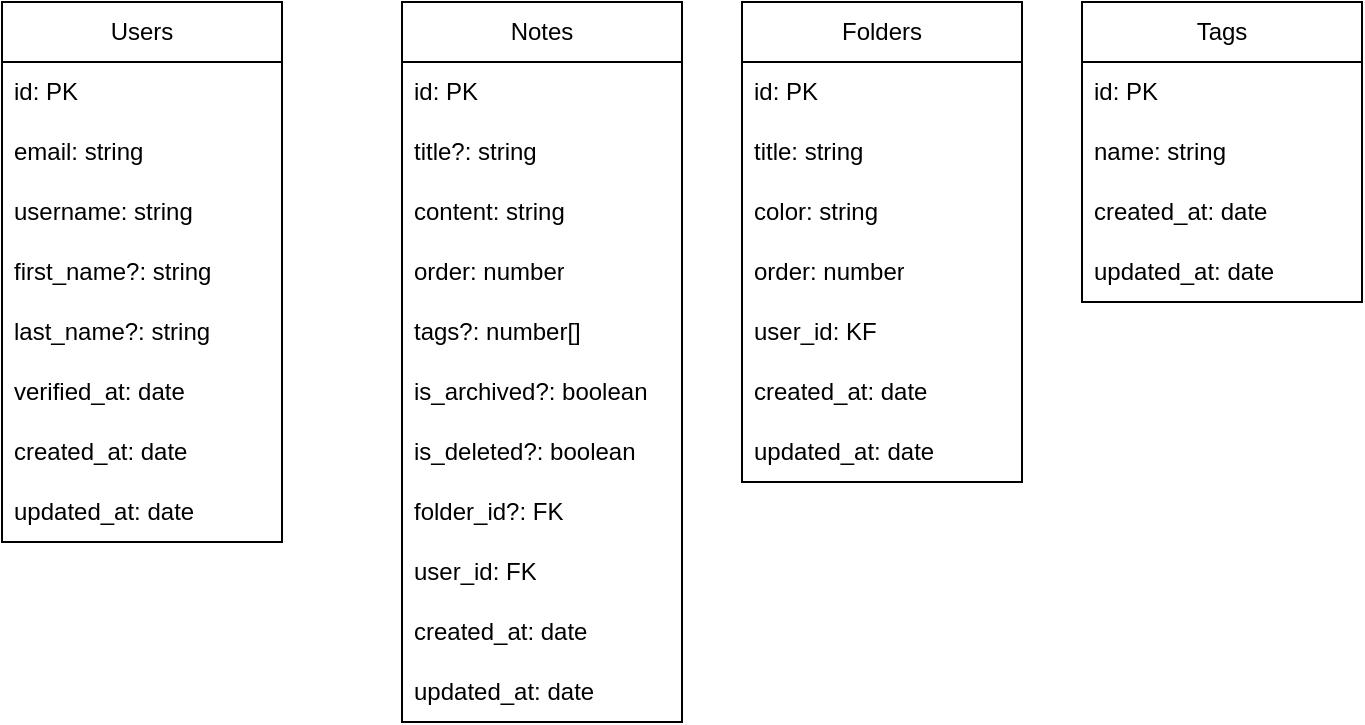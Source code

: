 <mxfile version="23.1.5" type="device">
  <diagram name="Page-1" id="xJWfDJZlJ9Dsc6jAtTrj">
    <mxGraphModel dx="1050" dy="566" grid="1" gridSize="10" guides="1" tooltips="1" connect="1" arrows="1" fold="1" page="1" pageScale="1" pageWidth="850" pageHeight="1100" math="0" shadow="0">
      <root>
        <mxCell id="0" />
        <mxCell id="1" parent="0" />
        <mxCell id="N48cvgCDdnNXPSLICcDn-1" value="Users" style="swimlane;fontStyle=0;childLayout=stackLayout;horizontal=1;startSize=30;horizontalStack=0;resizeParent=1;resizeParentMax=0;resizeLast=0;collapsible=1;marginBottom=0;whiteSpace=wrap;html=1;" vertex="1" parent="1">
          <mxGeometry x="80" y="120" width="140" height="270" as="geometry" />
        </mxCell>
        <mxCell id="N48cvgCDdnNXPSLICcDn-2" value="id: PK" style="text;strokeColor=none;fillColor=none;align=left;verticalAlign=middle;spacingLeft=4;spacingRight=4;overflow=hidden;points=[[0,0.5],[1,0.5]];portConstraint=eastwest;rotatable=0;whiteSpace=wrap;html=1;" vertex="1" parent="N48cvgCDdnNXPSLICcDn-1">
          <mxGeometry y="30" width="140" height="30" as="geometry" />
        </mxCell>
        <mxCell id="N48cvgCDdnNXPSLICcDn-3" value="email: string" style="text;strokeColor=none;fillColor=none;align=left;verticalAlign=middle;spacingLeft=4;spacingRight=4;overflow=hidden;points=[[0,0.5],[1,0.5]];portConstraint=eastwest;rotatable=0;whiteSpace=wrap;html=1;" vertex="1" parent="N48cvgCDdnNXPSLICcDn-1">
          <mxGeometry y="60" width="140" height="30" as="geometry" />
        </mxCell>
        <mxCell id="N48cvgCDdnNXPSLICcDn-4" value="username: string" style="text;strokeColor=none;fillColor=none;align=left;verticalAlign=middle;spacingLeft=4;spacingRight=4;overflow=hidden;points=[[0,0.5],[1,0.5]];portConstraint=eastwest;rotatable=0;whiteSpace=wrap;html=1;" vertex="1" parent="N48cvgCDdnNXPSLICcDn-1">
          <mxGeometry y="90" width="140" height="30" as="geometry" />
        </mxCell>
        <mxCell id="N48cvgCDdnNXPSLICcDn-5" value="first_name?: string" style="text;strokeColor=none;fillColor=none;align=left;verticalAlign=middle;spacingLeft=4;spacingRight=4;overflow=hidden;points=[[0,0.5],[1,0.5]];portConstraint=eastwest;rotatable=0;whiteSpace=wrap;html=1;" vertex="1" parent="N48cvgCDdnNXPSLICcDn-1">
          <mxGeometry y="120" width="140" height="30" as="geometry" />
        </mxCell>
        <mxCell id="N48cvgCDdnNXPSLICcDn-6" value="last_name?: string" style="text;strokeColor=none;fillColor=none;align=left;verticalAlign=middle;spacingLeft=4;spacingRight=4;overflow=hidden;points=[[0,0.5],[1,0.5]];portConstraint=eastwest;rotatable=0;whiteSpace=wrap;html=1;" vertex="1" parent="N48cvgCDdnNXPSLICcDn-1">
          <mxGeometry y="150" width="140" height="30" as="geometry" />
        </mxCell>
        <mxCell id="N48cvgCDdnNXPSLICcDn-9" value="verified_at: date" style="text;strokeColor=none;fillColor=none;align=left;verticalAlign=middle;spacingLeft=4;spacingRight=4;overflow=hidden;points=[[0,0.5],[1,0.5]];portConstraint=eastwest;rotatable=0;whiteSpace=wrap;html=1;" vertex="1" parent="N48cvgCDdnNXPSLICcDn-1">
          <mxGeometry y="180" width="140" height="30" as="geometry" />
        </mxCell>
        <mxCell id="N48cvgCDdnNXPSLICcDn-7" value="created_at: date" style="text;strokeColor=none;fillColor=none;align=left;verticalAlign=middle;spacingLeft=4;spacingRight=4;overflow=hidden;points=[[0,0.5],[1,0.5]];portConstraint=eastwest;rotatable=0;whiteSpace=wrap;html=1;" vertex="1" parent="N48cvgCDdnNXPSLICcDn-1">
          <mxGeometry y="210" width="140" height="30" as="geometry" />
        </mxCell>
        <mxCell id="N48cvgCDdnNXPSLICcDn-8" value="updated_at: date" style="text;strokeColor=none;fillColor=none;align=left;verticalAlign=middle;spacingLeft=4;spacingRight=4;overflow=hidden;points=[[0,0.5],[1,0.5]];portConstraint=eastwest;rotatable=0;whiteSpace=wrap;html=1;" vertex="1" parent="N48cvgCDdnNXPSLICcDn-1">
          <mxGeometry y="240" width="140" height="30" as="geometry" />
        </mxCell>
        <mxCell id="N48cvgCDdnNXPSLICcDn-10" value="Notes" style="swimlane;fontStyle=0;childLayout=stackLayout;horizontal=1;startSize=30;horizontalStack=0;resizeParent=1;resizeParentMax=0;resizeLast=0;collapsible=1;marginBottom=0;whiteSpace=wrap;html=1;" vertex="1" parent="1">
          <mxGeometry x="280" y="120" width="140" height="360" as="geometry" />
        </mxCell>
        <mxCell id="N48cvgCDdnNXPSLICcDn-11" value="id: PK" style="text;strokeColor=none;fillColor=none;align=left;verticalAlign=middle;spacingLeft=4;spacingRight=4;overflow=hidden;points=[[0,0.5],[1,0.5]];portConstraint=eastwest;rotatable=0;whiteSpace=wrap;html=1;" vertex="1" parent="N48cvgCDdnNXPSLICcDn-10">
          <mxGeometry y="30" width="140" height="30" as="geometry" />
        </mxCell>
        <mxCell id="N48cvgCDdnNXPSLICcDn-12" value="title?: string" style="text;strokeColor=none;fillColor=none;align=left;verticalAlign=middle;spacingLeft=4;spacingRight=4;overflow=hidden;points=[[0,0.5],[1,0.5]];portConstraint=eastwest;rotatable=0;whiteSpace=wrap;html=1;" vertex="1" parent="N48cvgCDdnNXPSLICcDn-10">
          <mxGeometry y="60" width="140" height="30" as="geometry" />
        </mxCell>
        <mxCell id="N48cvgCDdnNXPSLICcDn-13" value="content: string" style="text;strokeColor=none;fillColor=none;align=left;verticalAlign=middle;spacingLeft=4;spacingRight=4;overflow=hidden;points=[[0,0.5],[1,0.5]];portConstraint=eastwest;rotatable=0;whiteSpace=wrap;html=1;" vertex="1" parent="N48cvgCDdnNXPSLICcDn-10">
          <mxGeometry y="90" width="140" height="30" as="geometry" />
        </mxCell>
        <mxCell id="N48cvgCDdnNXPSLICcDn-34" value="order: number" style="text;strokeColor=none;fillColor=none;align=left;verticalAlign=middle;spacingLeft=4;spacingRight=4;overflow=hidden;points=[[0,0.5],[1,0.5]];portConstraint=eastwest;rotatable=0;whiteSpace=wrap;html=1;" vertex="1" parent="N48cvgCDdnNXPSLICcDn-10">
          <mxGeometry y="120" width="140" height="30" as="geometry" />
        </mxCell>
        <mxCell id="N48cvgCDdnNXPSLICcDn-44" value="tags?: number[]" style="text;strokeColor=none;fillColor=none;align=left;verticalAlign=middle;spacingLeft=4;spacingRight=4;overflow=hidden;points=[[0,0.5],[1,0.5]];portConstraint=eastwest;rotatable=0;whiteSpace=wrap;html=1;" vertex="1" parent="N48cvgCDdnNXPSLICcDn-10">
          <mxGeometry y="150" width="140" height="30" as="geometry" />
        </mxCell>
        <mxCell id="N48cvgCDdnNXPSLICcDn-36" value="is_archived?: boolean" style="text;strokeColor=none;fillColor=none;align=left;verticalAlign=middle;spacingLeft=4;spacingRight=4;overflow=hidden;points=[[0,0.5],[1,0.5]];portConstraint=eastwest;rotatable=0;whiteSpace=wrap;html=1;" vertex="1" parent="N48cvgCDdnNXPSLICcDn-10">
          <mxGeometry y="180" width="140" height="30" as="geometry" />
        </mxCell>
        <mxCell id="N48cvgCDdnNXPSLICcDn-37" value="is_deleted?: boolean" style="text;strokeColor=none;fillColor=none;align=left;verticalAlign=middle;spacingLeft=4;spacingRight=4;overflow=hidden;points=[[0,0.5],[1,0.5]];portConstraint=eastwest;rotatable=0;whiteSpace=wrap;html=1;" vertex="1" parent="N48cvgCDdnNXPSLICcDn-10">
          <mxGeometry y="210" width="140" height="30" as="geometry" />
        </mxCell>
        <mxCell id="N48cvgCDdnNXPSLICcDn-33" value="folder_id?: FK" style="text;strokeColor=none;fillColor=none;align=left;verticalAlign=middle;spacingLeft=4;spacingRight=4;overflow=hidden;points=[[0,0.5],[1,0.5]];portConstraint=eastwest;rotatable=0;whiteSpace=wrap;html=1;" vertex="1" parent="N48cvgCDdnNXPSLICcDn-10">
          <mxGeometry y="240" width="140" height="30" as="geometry" />
        </mxCell>
        <mxCell id="N48cvgCDdnNXPSLICcDn-29" value="user_id: FK" style="text;strokeColor=none;fillColor=none;align=left;verticalAlign=middle;spacingLeft=4;spacingRight=4;overflow=hidden;points=[[0,0.5],[1,0.5]];portConstraint=eastwest;rotatable=0;whiteSpace=wrap;html=1;" vertex="1" parent="N48cvgCDdnNXPSLICcDn-10">
          <mxGeometry y="270" width="140" height="30" as="geometry" />
        </mxCell>
        <mxCell id="N48cvgCDdnNXPSLICcDn-23" value="created_at: date" style="text;strokeColor=none;fillColor=none;align=left;verticalAlign=middle;spacingLeft=4;spacingRight=4;overflow=hidden;points=[[0,0.5],[1,0.5]];portConstraint=eastwest;rotatable=0;whiteSpace=wrap;html=1;" vertex="1" parent="N48cvgCDdnNXPSLICcDn-10">
          <mxGeometry y="300" width="140" height="30" as="geometry" />
        </mxCell>
        <mxCell id="N48cvgCDdnNXPSLICcDn-24" value="updated_at: date" style="text;strokeColor=none;fillColor=none;align=left;verticalAlign=middle;spacingLeft=4;spacingRight=4;overflow=hidden;points=[[0,0.5],[1,0.5]];portConstraint=eastwest;rotatable=0;whiteSpace=wrap;html=1;" vertex="1" parent="N48cvgCDdnNXPSLICcDn-10">
          <mxGeometry y="330" width="140" height="30" as="geometry" />
        </mxCell>
        <mxCell id="N48cvgCDdnNXPSLICcDn-15" value="Folders" style="swimlane;fontStyle=0;childLayout=stackLayout;horizontal=1;startSize=30;horizontalStack=0;resizeParent=1;resizeParentMax=0;resizeLast=0;collapsible=1;marginBottom=0;whiteSpace=wrap;html=1;" vertex="1" parent="1">
          <mxGeometry x="450" y="120" width="140" height="240" as="geometry" />
        </mxCell>
        <mxCell id="N48cvgCDdnNXPSLICcDn-16" value="id: PK" style="text;strokeColor=none;fillColor=none;align=left;verticalAlign=middle;spacingLeft=4;spacingRight=4;overflow=hidden;points=[[0,0.5],[1,0.5]];portConstraint=eastwest;rotatable=0;whiteSpace=wrap;html=1;" vertex="1" parent="N48cvgCDdnNXPSLICcDn-15">
          <mxGeometry y="30" width="140" height="30" as="geometry" />
        </mxCell>
        <mxCell id="N48cvgCDdnNXPSLICcDn-17" value="title: string" style="text;strokeColor=none;fillColor=none;align=left;verticalAlign=middle;spacingLeft=4;spacingRight=4;overflow=hidden;points=[[0,0.5],[1,0.5]];portConstraint=eastwest;rotatable=0;whiteSpace=wrap;html=1;" vertex="1" parent="N48cvgCDdnNXPSLICcDn-15">
          <mxGeometry y="60" width="140" height="30" as="geometry" />
        </mxCell>
        <mxCell id="N48cvgCDdnNXPSLICcDn-18" value="color: string" style="text;strokeColor=none;fillColor=none;align=left;verticalAlign=middle;spacingLeft=4;spacingRight=4;overflow=hidden;points=[[0,0.5],[1,0.5]];portConstraint=eastwest;rotatable=0;whiteSpace=wrap;html=1;" vertex="1" parent="N48cvgCDdnNXPSLICcDn-15">
          <mxGeometry y="90" width="140" height="30" as="geometry" />
        </mxCell>
        <mxCell id="N48cvgCDdnNXPSLICcDn-35" value="order: number" style="text;strokeColor=none;fillColor=none;align=left;verticalAlign=middle;spacingLeft=4;spacingRight=4;overflow=hidden;points=[[0,0.5],[1,0.5]];portConstraint=eastwest;rotatable=0;whiteSpace=wrap;html=1;" vertex="1" parent="N48cvgCDdnNXPSLICcDn-15">
          <mxGeometry y="120" width="140" height="30" as="geometry" />
        </mxCell>
        <mxCell id="N48cvgCDdnNXPSLICcDn-31" value="user_id: KF" style="text;strokeColor=none;fillColor=none;align=left;verticalAlign=middle;spacingLeft=4;spacingRight=4;overflow=hidden;points=[[0,0.5],[1,0.5]];portConstraint=eastwest;rotatable=0;whiteSpace=wrap;html=1;" vertex="1" parent="N48cvgCDdnNXPSLICcDn-15">
          <mxGeometry y="150" width="140" height="30" as="geometry" />
        </mxCell>
        <mxCell id="N48cvgCDdnNXPSLICcDn-25" value="created_at: date" style="text;strokeColor=none;fillColor=none;align=left;verticalAlign=middle;spacingLeft=4;spacingRight=4;overflow=hidden;points=[[0,0.5],[1,0.5]];portConstraint=eastwest;rotatable=0;whiteSpace=wrap;html=1;" vertex="1" parent="N48cvgCDdnNXPSLICcDn-15">
          <mxGeometry y="180" width="140" height="30" as="geometry" />
        </mxCell>
        <mxCell id="N48cvgCDdnNXPSLICcDn-26" value="updated_at: date" style="text;strokeColor=none;fillColor=none;align=left;verticalAlign=middle;spacingLeft=4;spacingRight=4;overflow=hidden;points=[[0,0.5],[1,0.5]];portConstraint=eastwest;rotatable=0;whiteSpace=wrap;html=1;" vertex="1" parent="N48cvgCDdnNXPSLICcDn-15">
          <mxGeometry y="210" width="140" height="30" as="geometry" />
        </mxCell>
        <mxCell id="N48cvgCDdnNXPSLICcDn-19" value="Tags" style="swimlane;fontStyle=0;childLayout=stackLayout;horizontal=1;startSize=30;horizontalStack=0;resizeParent=1;resizeParentMax=0;resizeLast=0;collapsible=1;marginBottom=0;whiteSpace=wrap;html=1;" vertex="1" parent="1">
          <mxGeometry x="620" y="120" width="140" height="150" as="geometry" />
        </mxCell>
        <mxCell id="N48cvgCDdnNXPSLICcDn-20" value="id: PK" style="text;strokeColor=none;fillColor=none;align=left;verticalAlign=middle;spacingLeft=4;spacingRight=4;overflow=hidden;points=[[0,0.5],[1,0.5]];portConstraint=eastwest;rotatable=0;whiteSpace=wrap;html=1;" vertex="1" parent="N48cvgCDdnNXPSLICcDn-19">
          <mxGeometry y="30" width="140" height="30" as="geometry" />
        </mxCell>
        <mxCell id="N48cvgCDdnNXPSLICcDn-21" value="name: string" style="text;strokeColor=none;fillColor=none;align=left;verticalAlign=middle;spacingLeft=4;spacingRight=4;overflow=hidden;points=[[0,0.5],[1,0.5]];portConstraint=eastwest;rotatable=0;whiteSpace=wrap;html=1;" vertex="1" parent="N48cvgCDdnNXPSLICcDn-19">
          <mxGeometry y="60" width="140" height="30" as="geometry" />
        </mxCell>
        <mxCell id="N48cvgCDdnNXPSLICcDn-27" value="created_at: date" style="text;strokeColor=none;fillColor=none;align=left;verticalAlign=middle;spacingLeft=4;spacingRight=4;overflow=hidden;points=[[0,0.5],[1,0.5]];portConstraint=eastwest;rotatable=0;whiteSpace=wrap;html=1;" vertex="1" parent="N48cvgCDdnNXPSLICcDn-19">
          <mxGeometry y="90" width="140" height="30" as="geometry" />
        </mxCell>
        <mxCell id="N48cvgCDdnNXPSLICcDn-28" value="updated_at: date" style="text;strokeColor=none;fillColor=none;align=left;verticalAlign=middle;spacingLeft=4;spacingRight=4;overflow=hidden;points=[[0,0.5],[1,0.5]];portConstraint=eastwest;rotatable=0;whiteSpace=wrap;html=1;" vertex="1" parent="N48cvgCDdnNXPSLICcDn-19">
          <mxGeometry y="120" width="140" height="30" as="geometry" />
        </mxCell>
      </root>
    </mxGraphModel>
  </diagram>
</mxfile>
